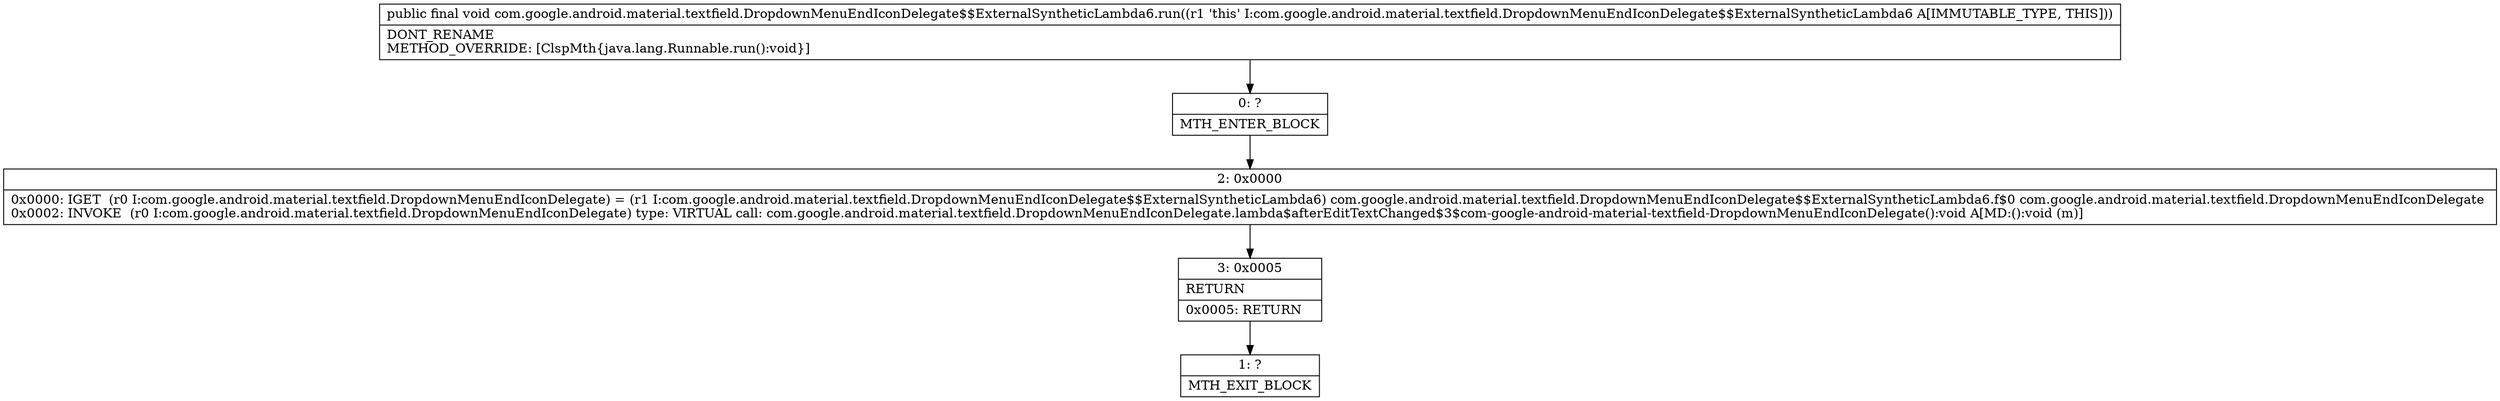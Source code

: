 digraph "CFG forcom.google.android.material.textfield.DropdownMenuEndIconDelegate$$ExternalSyntheticLambda6.run()V" {
Node_0 [shape=record,label="{0\:\ ?|MTH_ENTER_BLOCK\l}"];
Node_2 [shape=record,label="{2\:\ 0x0000|0x0000: IGET  (r0 I:com.google.android.material.textfield.DropdownMenuEndIconDelegate) = (r1 I:com.google.android.material.textfield.DropdownMenuEndIconDelegate$$ExternalSyntheticLambda6) com.google.android.material.textfield.DropdownMenuEndIconDelegate$$ExternalSyntheticLambda6.f$0 com.google.android.material.textfield.DropdownMenuEndIconDelegate \l0x0002: INVOKE  (r0 I:com.google.android.material.textfield.DropdownMenuEndIconDelegate) type: VIRTUAL call: com.google.android.material.textfield.DropdownMenuEndIconDelegate.lambda$afterEditTextChanged$3$com\-google\-android\-material\-textfield\-DropdownMenuEndIconDelegate():void A[MD:():void (m)]\l}"];
Node_3 [shape=record,label="{3\:\ 0x0005|RETURN\l|0x0005: RETURN   \l}"];
Node_1 [shape=record,label="{1\:\ ?|MTH_EXIT_BLOCK\l}"];
MethodNode[shape=record,label="{public final void com.google.android.material.textfield.DropdownMenuEndIconDelegate$$ExternalSyntheticLambda6.run((r1 'this' I:com.google.android.material.textfield.DropdownMenuEndIconDelegate$$ExternalSyntheticLambda6 A[IMMUTABLE_TYPE, THIS]))  | DONT_RENAME\lMETHOD_OVERRIDE: [ClspMth\{java.lang.Runnable.run():void\}]\l}"];
MethodNode -> Node_0;Node_0 -> Node_2;
Node_2 -> Node_3;
Node_3 -> Node_1;
}

